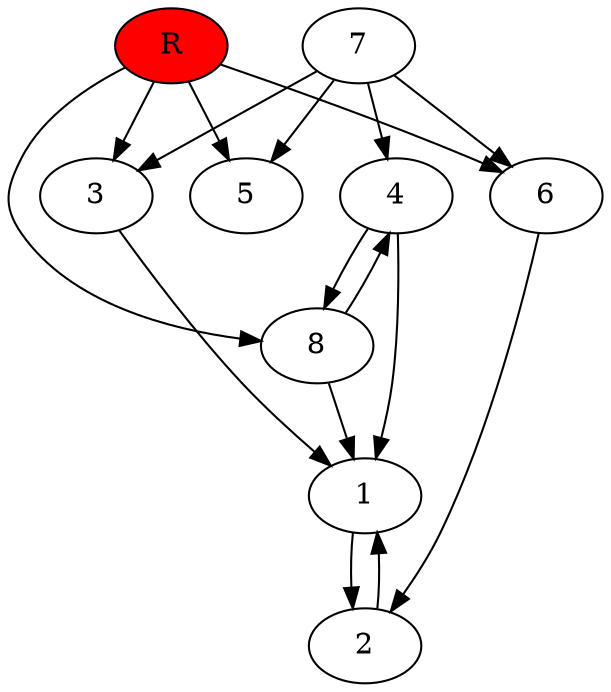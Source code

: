 digraph prb10152 {
	1
	2
	3
	4
	5
	6
	7
	8
	R [fillcolor="#ff0000" style=filled]
	1 -> 2
	2 -> 1
	3 -> 1
	4 -> 1
	4 -> 8
	6 -> 2
	7 -> 3
	7 -> 4
	7 -> 5
	7 -> 6
	8 -> 1
	8 -> 4
	R -> 3
	R -> 5
	R -> 6
	R -> 8
}
